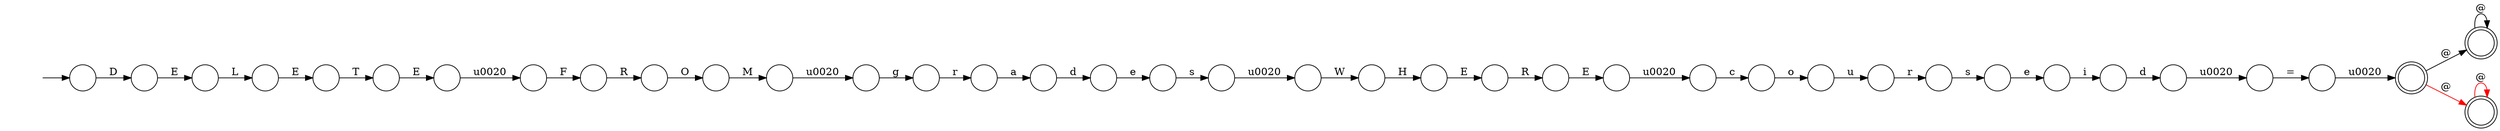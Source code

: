 digraph Automaton {
  rankdir = LR;
  0 [shape=circle,label=""];
  0 -> 34 [label="d"]
  1 [shape=circle,label=""];
  1 -> 8 [label="\u0020"]
  2 [shape=circle,label=""];
  2 -> 36 [label="H"]
  3 [shape=circle,label=""];
  3 -> 14 [label="R"]
  4 [shape=circle,label=""];
  4 -> 0 [label="a"]
  5 [shape=circle,label=""];
  5 -> 23 [label="o"]
  6 [shape=circle,label=""];
  6 -> 5 [label="c"]
  7 [shape=circle,label=""];
  7 -> 18 [label="\u0020"]
  8 [shape=circle,label=""];
  8 -> 11 [label="g"]
  9 [shape=doublecircle,label=""];
  9 -> 9 [label="@"]
  10 [shape=circle,label=""];
  10 -> 21 [label="E"]
  11 [shape=circle,label=""];
  11 -> 4 [label="r"]
  12 [shape=circle,label=""];
  12 -> 32 [label="\u0020"]
  13 [shape=circle,label=""];
  13 -> 6 [label="\u0020"]
  14 [shape=circle,label=""];
  14 -> 13 [label="E"]
  15 [shape=circle,label=""];
  15 -> 1 [label="M"]
  16 [shape=circle,label=""];
  16 -> 7 [label="d"]
  17 [shape=doublecircle,label=""];
  17 -> 17 [label="@",color=red]
  18 [shape=circle,label=""];
  18 -> 12 [label="="]
  19 [shape=circle,label=""];
  19 -> 28 [label="R"]
  20 [shape=circle,label=""];
  20 -> 37 [label="E"]
  21 [shape=circle,label=""];
  21 -> 20 [label="L"]
  22 [shape=circle,label=""];
  22 -> 2 [label="W"]
  23 [shape=circle,label=""];
  23 -> 27 [label="u"]
  24 [shape=circle,label=""];
  24 -> 22 [label="\u0020"]
  25 [shape=circle,label=""];
  25 -> 26 [label="s"]
  26 [shape=circle,label=""];
  26 -> 30 [label="e"]
  27 [shape=circle,label=""];
  27 -> 25 [label="r"]
  28 [shape=circle,label=""];
  28 -> 15 [label="O"]
  29 [shape=circle,label=""];
  29 -> 19 [label="F"]
  30 [shape=circle,label=""];
  30 -> 16 [label="i"]
  31 [shape=circle,label=""];
  31 -> 24 [label="s"]
  32 [shape=doublecircle,label=""];
  32 -> 9 [label="@"]
  32 -> 17 [label="@",color=red]
  33 [shape=circle,label=""];
  33 -> 38 [label="E"]
  34 [shape=circle,label=""];
  34 -> 31 [label="e"]
  35 [shape=circle,label=""];
  initial [shape=plaintext,label=""];
  initial -> 35
  35 -> 10 [label="D"]
  36 [shape=circle,label=""];
  36 -> 3 [label="E"]
  37 [shape=circle,label=""];
  37 -> 33 [label="T"]
  38 [shape=circle,label=""];
  38 -> 29 [label="\u0020"]
}
